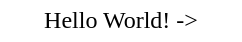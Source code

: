 <mxfile version="17.1.2" type="github">
  <diagram id="qmg57KgzavpGshSfio9r" name="Page-1">
    <mxGraphModel dx="760" dy="722" grid="1" gridSize="10" guides="1" tooltips="1" connect="1" arrows="1" fold="1" page="1" pageScale="1" pageWidth="1169" pageHeight="827" math="0" shadow="0">
      <root>
        <mxCell id="0" />
        <mxCell id="1" parent="0" />
        <mxCell id="dZeE24-flML0XhvIdgZZ-1" value="Hello World! -&amp;gt;" style="text;html=1;align=center;verticalAlign=middle;resizable=0;points=[];autosize=1;strokeColor=none;fillColor=none;fontFamily=hasklig;fontSource=https%3A%2F%2Ffonts.googleapis.com%2Fcss%3Ffamily%3Dhasklig;" parent="1" vertex="1">
          <mxGeometry x="300" y="130" width="120" height="20" as="geometry" />
        </mxCell>
      </root>
    </mxGraphModel>
  </diagram>
</mxfile>
